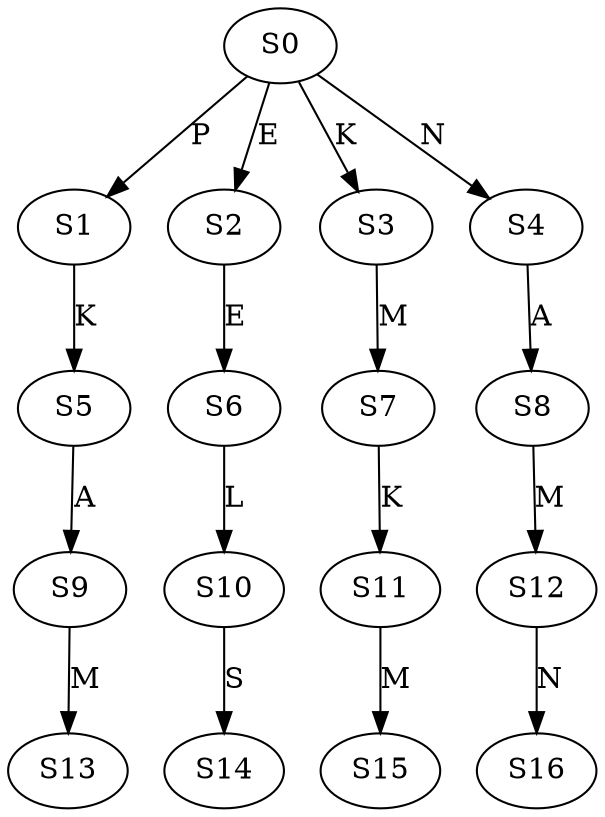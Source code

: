 strict digraph  {
	S0 -> S1 [ label = P ];
	S0 -> S2 [ label = E ];
	S0 -> S3 [ label = K ];
	S0 -> S4 [ label = N ];
	S1 -> S5 [ label = K ];
	S2 -> S6 [ label = E ];
	S3 -> S7 [ label = M ];
	S4 -> S8 [ label = A ];
	S5 -> S9 [ label = A ];
	S6 -> S10 [ label = L ];
	S7 -> S11 [ label = K ];
	S8 -> S12 [ label = M ];
	S9 -> S13 [ label = M ];
	S10 -> S14 [ label = S ];
	S11 -> S15 [ label = M ];
	S12 -> S16 [ label = N ];
}

